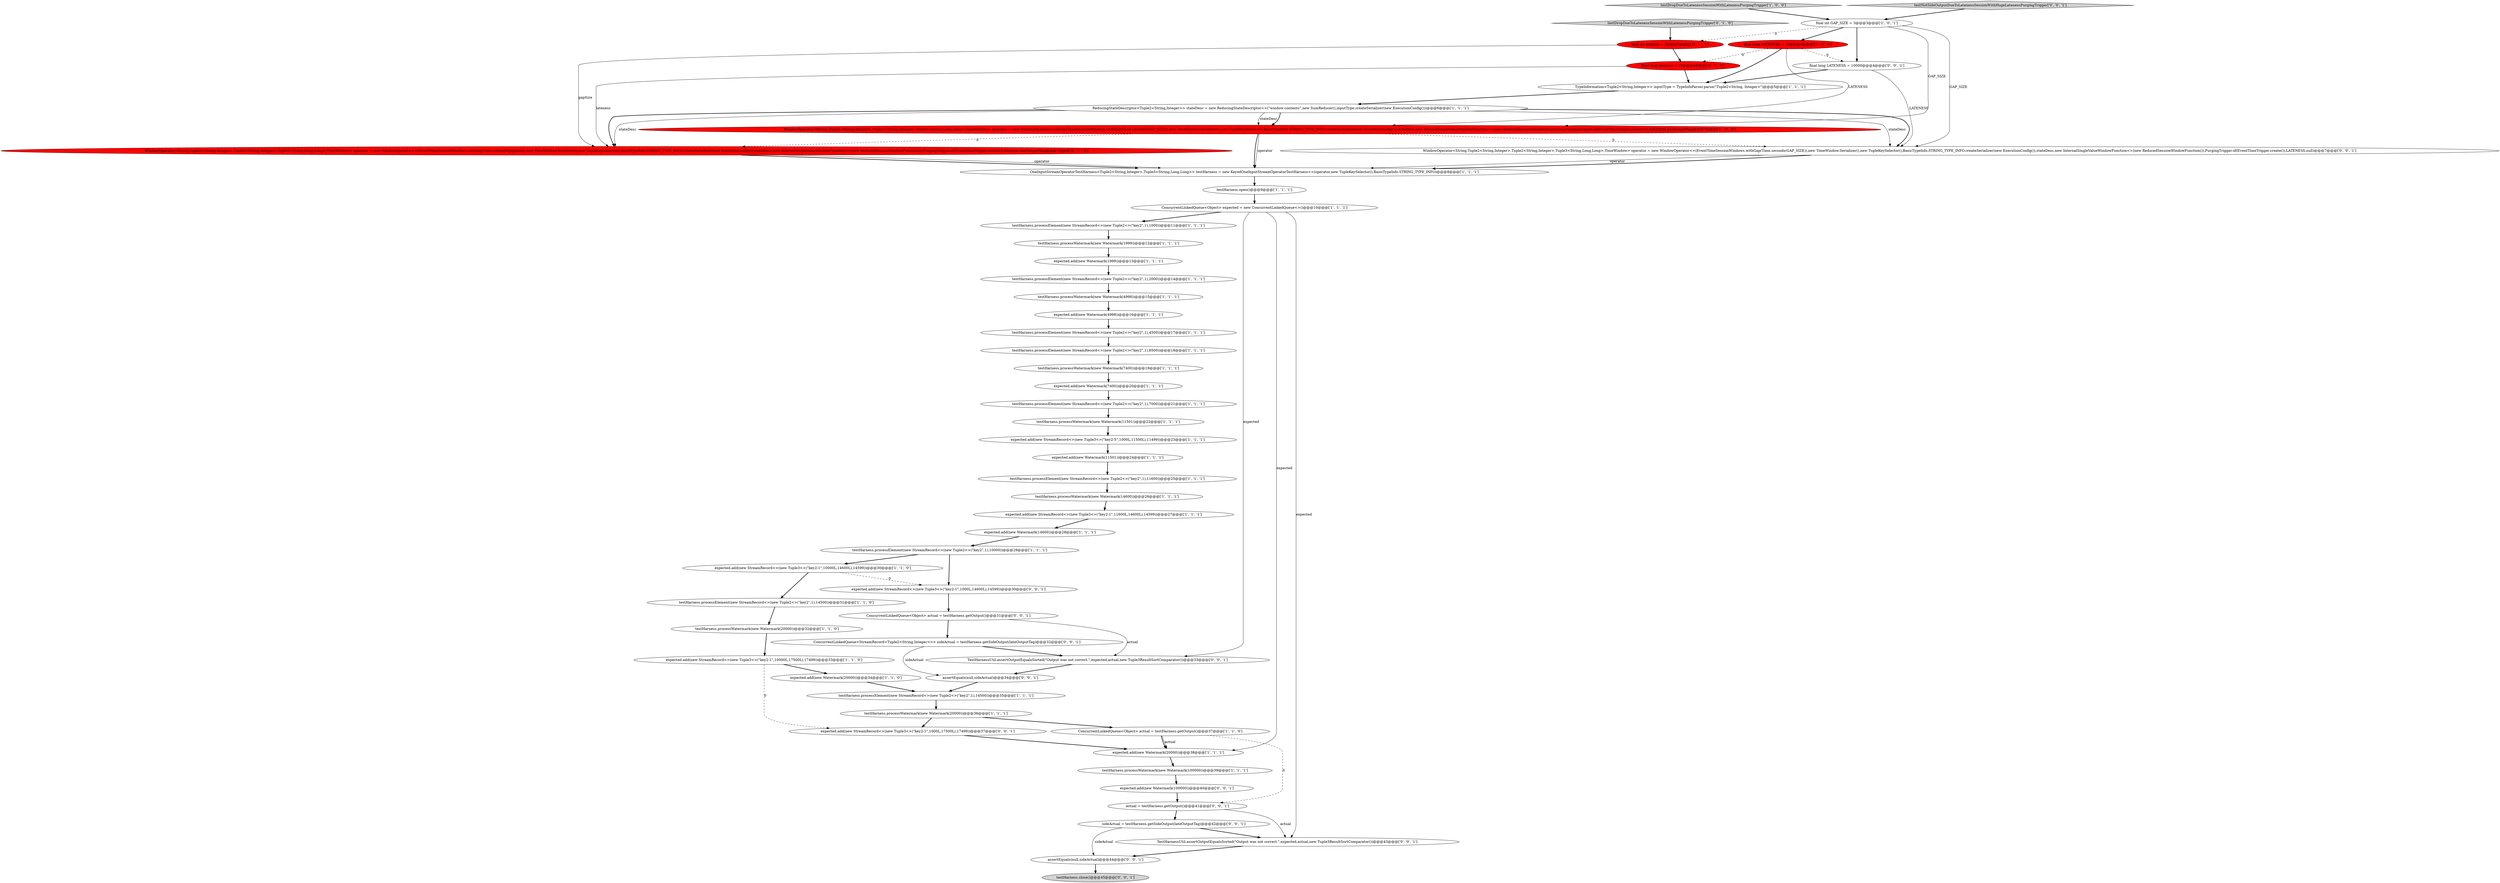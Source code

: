 digraph {
23 [style = filled, label = "testHarness.processWatermark(new Watermark(7400))@@@19@@@['1', '1', '1']", fillcolor = white, shape = ellipse image = "AAA0AAABBB1BBB"];
33 [style = filled, label = "testHarness.processElement(new StreamRecord<>(new Tuple2<>(\"key2\",1),14500))@@@31@@@['1', '1', '0']", fillcolor = white, shape = ellipse image = "AAA0AAABBB1BBB"];
48 [style = filled, label = "TestHarnessUtil.assertOutputEqualsSorted(\"Output was not correct.\",expected,actual,new Tuple3ResultSortComparator())@@@33@@@['0', '0', '1']", fillcolor = white, shape = ellipse image = "AAA0AAABBB3BBB"];
51 [style = filled, label = "sideActual = testHarness.getSideOutput(lateOutputTag)@@@42@@@['0', '0', '1']", fillcolor = white, shape = ellipse image = "AAA0AAABBB3BBB"];
10 [style = filled, label = "testHarness.processElement(new StreamRecord<>(new Tuple2<>(\"key2\",1),11600))@@@25@@@['1', '1', '1']", fillcolor = white, shape = ellipse image = "AAA0AAABBB1BBB"];
12 [style = filled, label = "testHarness.processWatermark(new Watermark(1999))@@@12@@@['1', '1', '1']", fillcolor = white, shape = ellipse image = "AAA0AAABBB1BBB"];
5 [style = filled, label = "testHarness.processElement(new StreamRecord<>(new Tuple2<>(\"key2\",1),10000))@@@29@@@['1', '1', '1']", fillcolor = white, shape = ellipse image = "AAA0AAABBB1BBB"];
32 [style = filled, label = "testHarness.processElement(new StreamRecord<>(new Tuple2<>(\"key2\",1),2000))@@@14@@@['1', '1', '1']", fillcolor = white, shape = ellipse image = "AAA0AAABBB1BBB"];
39 [style = filled, label = "WindowOperator<String,Tuple2<String,Integer>,Tuple2<String,Integer>,Tuple3<String,Long,Long>,TimeWindow> operator = new WindowOperator<>(EventTimeSessionWindows.withGap(Time.seconds(gapSize)),new TimeWindow.Serializer(),new TupleKeySelector(),BasicTypeInfo.STRING_TYPE_INFO.createSerializer(new ExecutionConfig()),stateDesc,new InternalSingleValueWindowFunction<>(new ReducedSessionWindowFunction()),PurgingTrigger.of(EventTimeTrigger.create()),lateness,lateOutputTag)@@@7@@@['0', '1', '0']", fillcolor = red, shape = ellipse image = "AAA1AAABBB2BBB"];
35 [style = filled, label = "ReducingStateDescriptor<Tuple2<String,Integer>> stateDesc = new ReducingStateDescriptor<>(\"window-contents\",new SumReducer(),inputType.createSerializer(new ExecutionConfig()))@@@6@@@['1', '1', '1']", fillcolor = white, shape = ellipse image = "AAA0AAABBB1BBB"];
18 [style = filled, label = "testHarness.processWatermark(new Watermark(11501))@@@22@@@['1', '1', '1']", fillcolor = white, shape = ellipse image = "AAA0AAABBB1BBB"];
27 [style = filled, label = "testHarness.processElement(new StreamRecord<>(new Tuple2<>(\"key2\",1),7000))@@@21@@@['1', '1', '1']", fillcolor = white, shape = ellipse image = "AAA0AAABBB1BBB"];
50 [style = filled, label = "WindowOperator<String,Tuple2<String,Integer>,Tuple2<String,Integer>,Tuple3<String,Long,Long>,TimeWindow> operator = new WindowOperator<>(EventTimeSessionWindows.withGap(Time.seconds(GAP_SIZE)),new TimeWindow.Serializer(),new TupleKeySelector(),BasicTypeInfo.STRING_TYPE_INFO.createSerializer(new ExecutionConfig()),stateDesc,new InternalSingleValueWindowFunction<>(new ReducedSessionWindowFunction()),PurgingTrigger.of(EventTimeTrigger.create()),LATENESS,null)@@@7@@@['0', '0', '1']", fillcolor = white, shape = ellipse image = "AAA0AAABBB3BBB"];
55 [style = filled, label = "actual = testHarness.getOutput()@@@41@@@['0', '0', '1']", fillcolor = white, shape = ellipse image = "AAA0AAABBB3BBB"];
8 [style = filled, label = "testHarness.processElement(new StreamRecord<>(new Tuple2<>(\"key2\",1),1000))@@@11@@@['1', '1', '1']", fillcolor = white, shape = ellipse image = "AAA0AAABBB1BBB"];
24 [style = filled, label = "expected.add(new StreamRecord<>(new Tuple3<>(\"key2-5\",1000L,11500L),11499))@@@23@@@['1', '1', '1']", fillcolor = white, shape = ellipse image = "AAA0AAABBB1BBB"];
6 [style = filled, label = "testDropDueToLatenessSessionWithLatenessPurgingTrigger['1', '0', '0']", fillcolor = lightgray, shape = diamond image = "AAA0AAABBB1BBB"];
22 [style = filled, label = "expected.add(new Watermark(20000))@@@34@@@['1', '1', '0']", fillcolor = white, shape = ellipse image = "AAA0AAABBB1BBB"];
0 [style = filled, label = "testHarness.processWatermark(new Watermark(14600))@@@26@@@['1', '1', '1']", fillcolor = white, shape = ellipse image = "AAA0AAABBB1BBB"];
3 [style = filled, label = "testHarness.processWatermark(new Watermark(4998))@@@15@@@['1', '1', '1']", fillcolor = white, shape = ellipse image = "AAA0AAABBB1BBB"];
36 [style = filled, label = "WindowOperator<String,Tuple2<String,Integer>,Tuple2<String,Integer>,Tuple3<String,Long,Long>,TimeWindow> operator = new WindowOperator<>(EventTimeSessionWindows.withGap(Time.seconds(GAP_SIZE)),new TimeWindow.Serializer(),new TupleKeySelector(),BasicTypeInfo.STRING_TYPE_INFO.createSerializer(new ExecutionConfig()),stateDesc,new InternalSingleValueWindowFunction<>(new ReducedSessionWindowFunction()),PurgingTrigger.of(EventTimeTrigger.create()),LATENESS,lateOutputTag)@@@7@@@['1', '0', '0']", fillcolor = red, shape = ellipse image = "AAA1AAABBB1BBB"];
11 [style = filled, label = "testHarness.open()@@@9@@@['1', '1', '1']", fillcolor = white, shape = ellipse image = "AAA0AAABBB1BBB"];
25 [style = filled, label = "expected.add(new Watermark(20000))@@@38@@@['1', '1', '1']", fillcolor = white, shape = ellipse image = "AAA0AAABBB1BBB"];
40 [style = filled, label = "final int gapSize = 3@@@3@@@['0', '1', '0']", fillcolor = red, shape = ellipse image = "AAA1AAABBB2BBB"];
34 [style = filled, label = "testHarness.processWatermark(new Watermark(20000))@@@36@@@['1', '1', '1']", fillcolor = white, shape = ellipse image = "AAA0AAABBB1BBB"];
38 [style = filled, label = "final long lateness = 10@@@4@@@['0', '1', '0']", fillcolor = red, shape = ellipse image = "AAA1AAABBB2BBB"];
16 [style = filled, label = "expected.add(new Watermark(14600))@@@28@@@['1', '1', '1']", fillcolor = white, shape = ellipse image = "AAA0AAABBB1BBB"];
49 [style = filled, label = "assertEquals(null,sideActual)@@@44@@@['0', '0', '1']", fillcolor = white, shape = ellipse image = "AAA0AAABBB3BBB"];
13 [style = filled, label = "final int GAP_SIZE = 3@@@3@@@['1', '0', '1']", fillcolor = white, shape = ellipse image = "AAA0AAABBB1BBB"];
1 [style = filled, label = "expected.add(new Watermark(11501))@@@24@@@['1', '1', '1']", fillcolor = white, shape = ellipse image = "AAA0AAABBB1BBB"];
17 [style = filled, label = "final long LATENESS = 10@@@4@@@['1', '0', '0']", fillcolor = red, shape = ellipse image = "AAA1AAABBB1BBB"];
43 [style = filled, label = "testHarness.close()@@@45@@@['0', '0', '1']", fillcolor = lightgray, shape = ellipse image = "AAA0AAABBB3BBB"];
54 [style = filled, label = "ConcurrentLinkedQueue<StreamRecord<Tuple2<String,Integer>>> sideActual = testHarness.getSideOutput(lateOutputTag)@@@32@@@['0', '0', '1']", fillcolor = white, shape = ellipse image = "AAA0AAABBB3BBB"];
56 [style = filled, label = "expected.add(new StreamRecord<>(new Tuple3<>(\"key2-1\",1000L,17500L),17499))@@@37@@@['0', '0', '1']", fillcolor = white, shape = ellipse image = "AAA0AAABBB3BBB"];
42 [style = filled, label = "final long LATENESS = 10000@@@4@@@['0', '0', '1']", fillcolor = white, shape = ellipse image = "AAA0AAABBB3BBB"];
47 [style = filled, label = "ConcurrentLinkedQueue<Object> actual = testHarness.getOutput()@@@31@@@['0', '0', '1']", fillcolor = white, shape = ellipse image = "AAA0AAABBB3BBB"];
2 [style = filled, label = "expected.add(new StreamRecord<>(new Tuple3<>(\"key2-1\",11600L,14600L),14599))@@@27@@@['1', '1', '1']", fillcolor = white, shape = ellipse image = "AAA0AAABBB1BBB"];
21 [style = filled, label = "testHarness.processElement(new StreamRecord<>(new Tuple2<>(\"key2\",1),8500))@@@18@@@['1', '1', '1']", fillcolor = white, shape = ellipse image = "AAA0AAABBB1BBB"];
31 [style = filled, label = "TypeInformation<Tuple2<String,Integer>> inputType = TypeInfoParser.parse(\"Tuple2<String, Integer>\")@@@5@@@['1', '1', '1']", fillcolor = white, shape = ellipse image = "AAA0AAABBB1BBB"];
15 [style = filled, label = "expected.add(new Watermark(1999))@@@13@@@['1', '1', '1']", fillcolor = white, shape = ellipse image = "AAA0AAABBB1BBB"];
7 [style = filled, label = "OneInputStreamOperatorTestHarness<Tuple2<String,Integer>,Tuple3<String,Long,Long>> testHarness = new KeyedOneInputStreamOperatorTestHarness<>(operator,new TupleKeySelector(),BasicTypeInfo.STRING_TYPE_INFO)@@@8@@@['1', '1', '1']", fillcolor = white, shape = ellipse image = "AAA0AAABBB1BBB"];
20 [style = filled, label = "expected.add(new Watermark(4998))@@@16@@@['1', '1', '1']", fillcolor = white, shape = ellipse image = "AAA0AAABBB1BBB"];
44 [style = filled, label = "expected.add(new StreamRecord<>(new Tuple3<>(\"key2-1\",1000L,14600L),14599))@@@30@@@['0', '0', '1']", fillcolor = white, shape = ellipse image = "AAA0AAABBB3BBB"];
30 [style = filled, label = "testHarness.processElement(new StreamRecord<>(new Tuple2<>(\"key2\",1),14500))@@@35@@@['1', '1', '1']", fillcolor = white, shape = ellipse image = "AAA0AAABBB1BBB"];
28 [style = filled, label = "expected.add(new StreamRecord<>(new Tuple3<>(\"key2-1\",10000L,14600L),14599))@@@30@@@['1', '1', '0']", fillcolor = white, shape = ellipse image = "AAA0AAABBB1BBB"];
52 [style = filled, label = "testNotSideOutputDueToLatenessSessionWithHugeLatenessPurgingTrigger['0', '0', '1']", fillcolor = lightgray, shape = diamond image = "AAA0AAABBB3BBB"];
37 [style = filled, label = "testHarness.processWatermark(new Watermark(20000))@@@32@@@['1', '1', '0']", fillcolor = white, shape = ellipse image = "AAA0AAABBB1BBB"];
45 [style = filled, label = "TestHarnessUtil.assertOutputEqualsSorted(\"Output was not correct.\",expected,actual,new Tuple3ResultSortComparator())@@@43@@@['0', '0', '1']", fillcolor = white, shape = ellipse image = "AAA0AAABBB3BBB"];
4 [style = filled, label = "ConcurrentLinkedQueue<Object> expected = new ConcurrentLinkedQueue<>()@@@10@@@['1', '1', '1']", fillcolor = white, shape = ellipse image = "AAA0AAABBB1BBB"];
29 [style = filled, label = "testHarness.processElement(new StreamRecord<>(new Tuple2<>(\"key2\",1),4500))@@@17@@@['1', '1', '1']", fillcolor = white, shape = ellipse image = "AAA0AAABBB1BBB"];
9 [style = filled, label = "expected.add(new StreamRecord<>(new Tuple3<>(\"key2-1\",10000L,17500L),17499))@@@33@@@['1', '1', '0']", fillcolor = white, shape = ellipse image = "AAA0AAABBB1BBB"];
46 [style = filled, label = "assertEquals(null,sideActual)@@@34@@@['0', '0', '1']", fillcolor = white, shape = ellipse image = "AAA0AAABBB3BBB"];
26 [style = filled, label = "ConcurrentLinkedQueue<Object> actual = testHarness.getOutput()@@@37@@@['1', '1', '0']", fillcolor = white, shape = ellipse image = "AAA0AAABBB1BBB"];
53 [style = filled, label = "expected.add(new Watermark(100000))@@@40@@@['0', '0', '1']", fillcolor = white, shape = ellipse image = "AAA0AAABBB3BBB"];
19 [style = filled, label = "testHarness.processWatermark(new Watermark(100000))@@@39@@@['1', '1', '1']", fillcolor = white, shape = ellipse image = "AAA0AAABBB1BBB"];
41 [style = filled, label = "testDropDueToLatenessSessionWithLatenessPurgingTrigger['0', '1', '0']", fillcolor = lightgray, shape = diamond image = "AAA0AAABBB2BBB"];
14 [style = filled, label = "expected.add(new Watermark(7400))@@@20@@@['1', '1', '1']", fillcolor = white, shape = ellipse image = "AAA0AAABBB1BBB"];
26->55 [style = dashed, label="0"];
36->7 [style = solid, label="operator"];
35->36 [style = solid, label="stateDesc"];
55->51 [style = bold, label=""];
38->31 [style = bold, label=""];
52->13 [style = bold, label=""];
5->28 [style = bold, label=""];
40->38 [style = bold, label=""];
22->30 [style = bold, label=""];
37->9 [style = bold, label=""];
4->48 [style = solid, label="expected"];
13->17 [style = bold, label=""];
31->35 [style = bold, label=""];
35->50 [style = bold, label=""];
34->26 [style = bold, label=""];
9->56 [style = dashed, label="0"];
25->19 [style = bold, label=""];
4->8 [style = bold, label=""];
17->36 [style = solid, label="LATENESS"];
32->3 [style = bold, label=""];
44->47 [style = bold, label=""];
54->46 [style = solid, label="sideActual"];
2->16 [style = bold, label=""];
51->49 [style = solid, label="sideActual"];
26->25 [style = solid, label="actual"];
7->11 [style = bold, label=""];
30->34 [style = bold, label=""];
42->31 [style = bold, label=""];
13->40 [style = dashed, label="0"];
56->25 [style = bold, label=""];
36->50 [style = dashed, label="0"];
23->14 [style = bold, label=""];
38->39 [style = solid, label="lateness"];
47->54 [style = bold, label=""];
39->7 [style = bold, label=""];
10->0 [style = bold, label=""];
4->45 [style = solid, label="expected"];
21->23 [style = bold, label=""];
36->39 [style = dashed, label="0"];
9->22 [style = bold, label=""];
27->18 [style = bold, label=""];
18->24 [style = bold, label=""];
13->42 [style = bold, label=""];
11->4 [style = bold, label=""];
35->39 [style = bold, label=""];
17->42 [style = dashed, label="0"];
17->38 [style = dashed, label="0"];
29->21 [style = bold, label=""];
34->56 [style = bold, label=""];
48->46 [style = bold, label=""];
46->30 [style = bold, label=""];
19->53 [style = bold, label=""];
41->40 [style = bold, label=""];
5->44 [style = bold, label=""];
51->45 [style = bold, label=""];
6->13 [style = bold, label=""];
13->36 [style = solid, label="GAP_SIZE"];
16->5 [style = bold, label=""];
4->25 [style = solid, label="expected"];
14->27 [style = bold, label=""];
40->39 [style = solid, label="gapSize"];
24->1 [style = bold, label=""];
33->37 [style = bold, label=""];
13->50 [style = solid, label="GAP_SIZE"];
50->7 [style = solid, label="operator"];
8->12 [style = bold, label=""];
53->55 [style = bold, label=""];
20->29 [style = bold, label=""];
39->7 [style = solid, label="operator"];
45->49 [style = bold, label=""];
17->31 [style = bold, label=""];
26->25 [style = bold, label=""];
0->2 [style = bold, label=""];
12->15 [style = bold, label=""];
54->48 [style = bold, label=""];
50->7 [style = bold, label=""];
47->48 [style = solid, label="actual"];
49->43 [style = bold, label=""];
3->20 [style = bold, label=""];
35->50 [style = solid, label="stateDesc"];
28->33 [style = bold, label=""];
36->7 [style = bold, label=""];
28->44 [style = dashed, label="0"];
35->39 [style = solid, label="stateDesc"];
42->50 [style = solid, label="LATENESS"];
35->36 [style = bold, label=""];
15->32 [style = bold, label=""];
1->10 [style = bold, label=""];
55->45 [style = solid, label="actual"];
}
